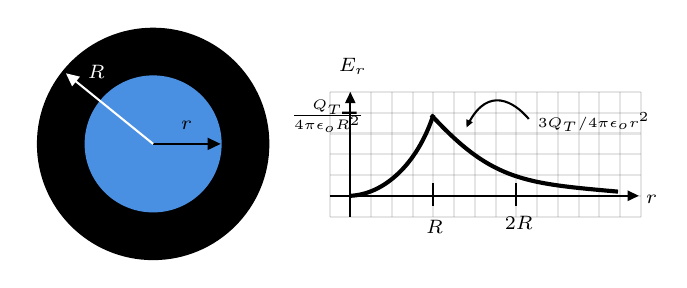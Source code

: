 

\tikzset{every picture/.style={line width=0.75pt}} %set default line width to 0.75pt        

\begin{tikzpicture}[x=0.75pt,y=0.75pt,yscale=-1,xscale=1]
%uncomment if require: \path (0,128); %set diagram left start at 0, and has height of 128

%Shape: Circle [id:dp4157318003213848] 
\draw  [fill={rgb, 255:red, 0; green, 0; blue, 0 }  ,fill opacity=1 ][line width=1.5]  (10,65) .. controls (10,34.62) and (34.62,10) .. (65,10) .. controls (95.38,10) and (120,34.62) .. (120,65) .. controls (120,95.38) and (95.38,120) .. (65,120) .. controls (34.62,120) and (10,95.38) .. (10,65) -- cycle ;
%Shape: Circle [id:dp7803902348733083] 
\draw  [color={rgb, 255:red, 74; green, 144; blue, 226 }  ,draw opacity=1 ][fill={rgb, 255:red, 74; green, 144; blue, 226 }  ,fill opacity=1 ] (32.49,65) .. controls (32.49,47.04) and (47.04,32.49) .. (65,32.49) .. controls (82.96,32.49) and (97.51,47.04) .. (97.51,65) .. controls (97.51,82.96) and (82.96,97.51) .. (65,97.51) .. controls (47.04,97.51) and (32.49,82.96) .. (32.49,65) -- cycle ;
%Straight Lines [id:da9546889484862071] 
\draw    (65,65) -- (94.51,65) ;
\draw [shift={(97.51,65)}, rotate = 180] [fill={rgb, 255:red, 0; green, 0; blue, 0 }  ][line width=0.08]  [draw opacity=0] (6.25,-3) -- (0,0) -- (6.25,3) -- cycle    ;
%Straight Lines [id:da18590708404891498] 
\draw [color={rgb, 255:red, 255; green, 255; blue, 255 }  ,draw opacity=1 ]   (65,65) -- (25.33,32.89) ;
\draw [shift={(23,31)}, rotate = 38.99] [fill={rgb, 255:red, 255; green, 255; blue, 255 }  ,fill opacity=1 ][line width=0.08]  [draw opacity=0] (6.25,-3) -- (0,0) -- (6.25,3) -- cycle    ;
%Shape: Grid [id:dp18340960081711] 
\draw  [draw opacity=0] (150,40) -- (300,40) -- (300,100) -- (150,100) -- cycle ; \draw  [color={rgb, 255:red, 0; green, 0; blue, 0 }  ,draw opacity=0.1 ] (150,40) -- (150,100)(160,40) -- (160,100)(170,40) -- (170,100)(180,40) -- (180,100)(190,40) -- (190,100)(200,40) -- (200,100)(210,40) -- (210,100)(220,40) -- (220,100)(230,40) -- (230,100)(240,40) -- (240,100)(250,40) -- (250,100)(260,40) -- (260,100)(270,40) -- (270,100)(280,40) -- (280,100)(290,40) -- (290,100) ; \draw  [color={rgb, 255:red, 0; green, 0; blue, 0 }  ,draw opacity=0.1 ] (150,40) -- (300,40)(150,50) -- (300,50)(150,60) -- (300,60)(150,70) -- (300,70)(150,80) -- (300,80)(150,90) -- (300,90) ; \draw  [color={rgb, 255:red, 0; green, 0; blue, 0 }  ,draw opacity=0.1 ]  ;
%Straight Lines [id:da05322672267319195] 
\draw [color={rgb, 255:red, 0; green, 0; blue, 0 }  ,draw opacity=0.1 ]   (150,100) -- (300,100) ;
%Straight Lines [id:da6729406784696503] 
\draw [color={rgb, 255:red, 0; green, 0; blue, 0 }  ,draw opacity=0.1 ]   (300,100) -- (300,40) ;

%Straight Lines [id:da8453007310170266] 
\draw    (160,43) -- (160,100) ;
\draw [shift={(160,40)}, rotate = 90] [fill={rgb, 255:red, 0; green, 0; blue, 0 }  ][line width=0.08]  [draw opacity=0] (5.36,-2.57) -- (0,0) -- (5.36,2.57) -- cycle    ;
%Straight Lines [id:da009476001515005272] 
\draw [color={rgb, 255:red, 0; green, 0; blue, 0 }  ,draw opacity=1 ]   (150,90) -- (296,90) ;
\draw [shift={(299,90)}, rotate = 180] [fill={rgb, 255:red, 0; green, 0; blue, 0 }  ,fill opacity=1 ][line width=0.08]  [draw opacity=0] (5.36,-2.57) -- (0,0) -- (5.36,2.57) -- cycle    ;
%Straight Lines [id:da37880739334159164] 
\draw    (200,84) -- (200,95) ;
%Straight Lines [id:da5898966740783687] 
\draw    (163,50) -- (156,49.98) ;
%Straight Lines [id:da2660330179500372] 
\draw    (240,84) -- (240,95) ;
%Curve Lines [id:da3996475974132039] 
\draw [line width=1.5]    (199,51.07) .. controls (228.2,82.91) and (244.2,84.01) .. (289,88) ;
%Curve Lines [id:da7346013712162724] 
\draw    (217.41,54.25) .. controls (226.49,37.63) and (238.59,44.24) .. (246,52.97) ;
\draw [shift={(216,57.07)}, rotate = 294.56] [fill={rgb, 255:red, 0; green, 0; blue, 0 }  ][line width=0.08]  [draw opacity=0] (3.57,-1.72) -- (0,0) -- (3.57,1.72) -- cycle    ;
%Curve Lines [id:da3620730135474195] 
\draw [line width=1.5]    (160,90) .. controls (176.2,89.3) and (192.2,74.9) .. (200,51.07) ;

% Text Node
\draw (32,25.4) node [anchor=north west][inner sep=0.75pt]  [font=\scriptsize,color={rgb, 255:red, 255; green, 255; blue, 255 }  ,opacity=1 ]  {$R$};
% Text Node
\draw (77,52.4) node [anchor=north west][inner sep=0.75pt]  [font=\scriptsize]  {$r$};
% Text Node
\draw (195,100.4) node [anchor=north west][inner sep=0.75pt]  [font=\scriptsize]  {$R$};
% Text Node
\draw (301,88.4) node [anchor=north west][inner sep=0.75pt]  [font=\scriptsize]  {$r$};
% Text Node
\draw (233,98.4) node [anchor=north west][inner sep=0.75pt]  [font=\scriptsize]  {$2R$};
% Text Node
\draw (153,22.4) node [anchor=north west][inner sep=0.75pt]  [font=\scriptsize]  {$E_{r}$};
% Text Node
\draw (130,42.4) node [anchor=north west][inner sep=0.75pt]  [font=\tiny]  {$\frac{Q_{T}}{4\pi \epsilon _{o} R^{2}}$};
% Text Node
\draw (249,48.37) node [anchor=north west][inner sep=0.75pt]  [font=\tiny]  {$3Q_{T} /4\pi \epsilon _{o} r^{2}$};


\end{tikzpicture}
